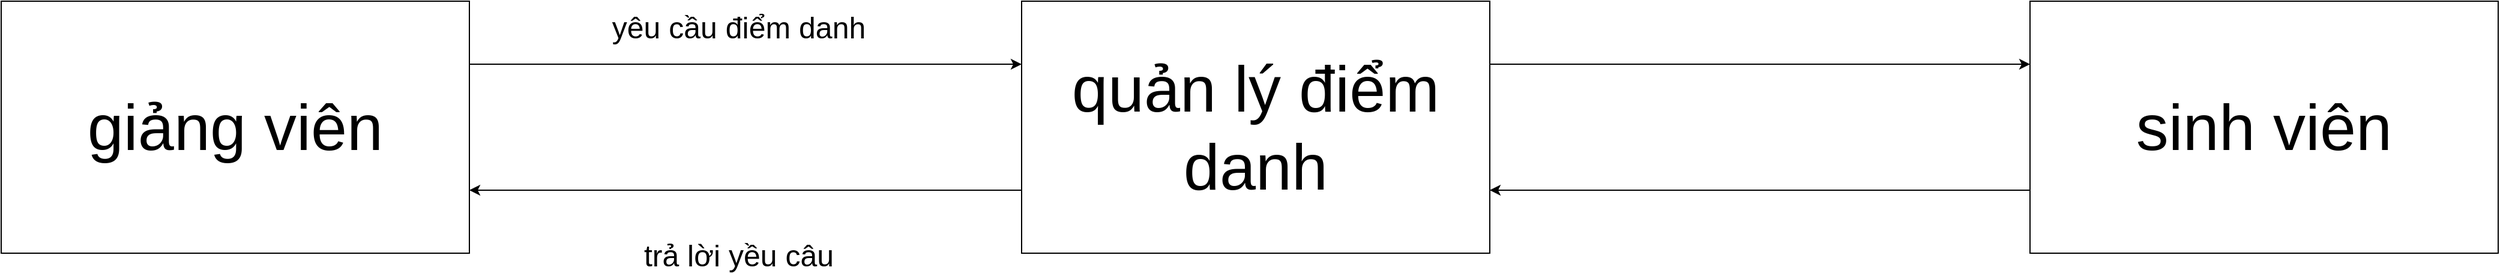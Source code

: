 <mxfile version="15.9.4" type="device"><diagram id="E74bCQCZtLAYmN7HuRlo" name="Page-1"><mxGraphModel dx="2844" dy="1524" grid="1" gridSize="10" guides="1" tooltips="1" connect="1" arrows="1" fold="1" page="1" pageScale="1" pageWidth="4681" pageHeight="3300" math="0" shadow="0"><root><mxCell id="0"/><mxCell id="1" parent="0"/><mxCell id="e69Dos4-iAYMlZ9O4WlP-13" value="trả lời yều câu" style="edgeStyle=none;rounded=0;orthogonalLoop=1;jettySize=auto;html=1;exitX=0;exitY=0.75;exitDx=0;exitDy=0;entryX=1;entryY=0.75;entryDx=0;entryDy=0;fontSize=25;" edge="1" parent="1" source="e69Dos4-iAYMlZ9O4WlP-2" target="e69Dos4-iAYMlZ9O4WlP-4"><mxGeometry x="0.022" y="53" relative="1" as="geometry"><mxPoint x="-1" as="offset"/></mxGeometry></mxCell><mxCell id="e69Dos4-iAYMlZ9O4WlP-15" style="edgeStyle=none;rounded=0;orthogonalLoop=1;jettySize=auto;html=1;exitX=1;exitY=0.25;exitDx=0;exitDy=0;entryX=0;entryY=0.25;entryDx=0;entryDy=0;fontSize=25;" edge="1" parent="1" source="e69Dos4-iAYMlZ9O4WlP-2" target="e69Dos4-iAYMlZ9O4WlP-5"><mxGeometry relative="1" as="geometry"/></mxCell><mxCell id="e69Dos4-iAYMlZ9O4WlP-2" value="quản lý điểm danh" style="rounded=0;whiteSpace=wrap;html=1;fontSize=54;" vertex="1" parent="1"><mxGeometry x="1065" y="820" width="390" height="210" as="geometry"/></mxCell><mxCell id="e69Dos4-iAYMlZ9O4WlP-11" value="yêu cầu điểm danh" style="edgeStyle=none;rounded=0;orthogonalLoop=1;jettySize=auto;html=1;exitX=1;exitY=0.25;exitDx=0;exitDy=0;entryX=0;entryY=0.25;entryDx=0;entryDy=0;fontSize=25;" edge="1" parent="1" source="e69Dos4-iAYMlZ9O4WlP-4" target="e69Dos4-iAYMlZ9O4WlP-2"><mxGeometry x="-0.022" y="33" relative="1" as="geometry"><mxPoint x="-1" y="1" as="offset"/></mxGeometry></mxCell><mxCell id="e69Dos4-iAYMlZ9O4WlP-4" value="&lt;font style=&quot;font-size: 54px;&quot;&gt;giảng viên&lt;/font&gt;" style="rounded=0;whiteSpace=wrap;html=1;fontSize=54;" vertex="1" parent="1"><mxGeometry x="215" y="820" width="390" height="210" as="geometry"/></mxCell><mxCell id="e69Dos4-iAYMlZ9O4WlP-14" style="edgeStyle=none;rounded=0;orthogonalLoop=1;jettySize=auto;html=1;exitX=0;exitY=0.75;exitDx=0;exitDy=0;entryX=1;entryY=0.75;entryDx=0;entryDy=0;fontSize=25;" edge="1" parent="1" source="e69Dos4-iAYMlZ9O4WlP-5" target="e69Dos4-iAYMlZ9O4WlP-2"><mxGeometry relative="1" as="geometry"/></mxCell><mxCell id="e69Dos4-iAYMlZ9O4WlP-5" value="sinh viên" style="rounded=0;whiteSpace=wrap;html=1;fontSize=54;" vertex="1" parent="1"><mxGeometry x="1905" y="820" width="390" height="210" as="geometry"/></mxCell></root></mxGraphModel></diagram></mxfile>